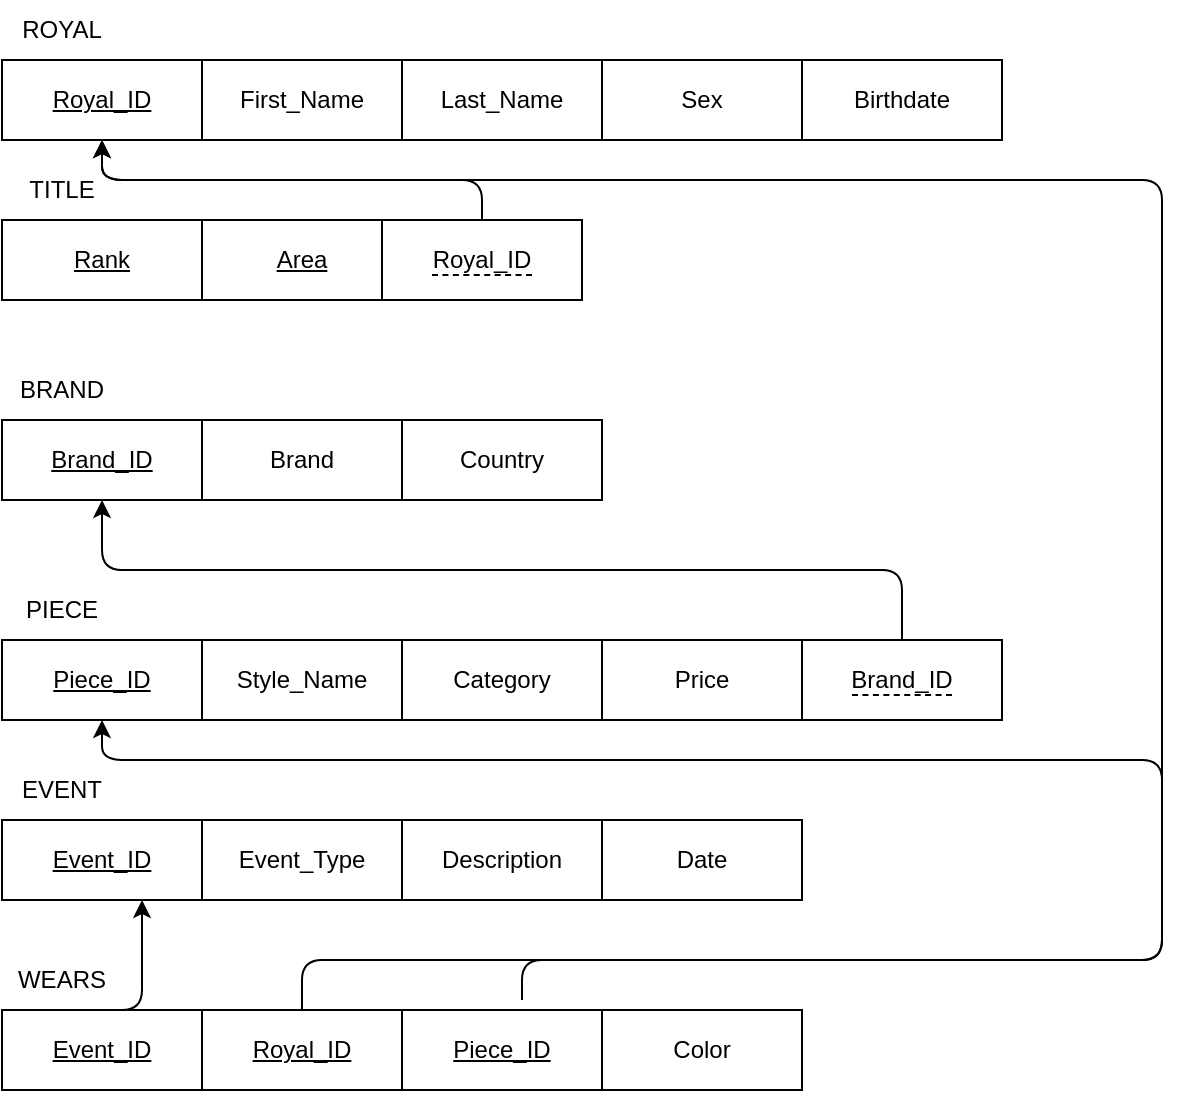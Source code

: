 <mxfile version="24.7.13" pages="2">
  <diagram name="Question 1" id="qt6AsqWTcgCWtk2knSs5">
    <mxGraphModel dx="1434" dy="746" grid="1" gridSize="10" guides="1" tooltips="1" connect="1" arrows="1" fold="1" page="1" pageScale="1" pageWidth="850" pageHeight="1100" math="0" shadow="0">
      <root>
        <mxCell id="0" />
        <mxCell id="1" parent="0" />
        <mxCell id="XtLrEkrMByZnyrp5Ug5a-1" value="&lt;u&gt;Royal_ID&lt;/u&gt;" style="whiteSpace=wrap;html=1;align=center;" vertex="1" parent="1">
          <mxGeometry x="70" y="70" width="100" height="40" as="geometry" />
        </mxCell>
        <mxCell id="XtLrEkrMByZnyrp5Ug5a-2" value="First_Name" style="whiteSpace=wrap;html=1;align=center;" vertex="1" parent="1">
          <mxGeometry x="170" y="70" width="100" height="40" as="geometry" />
        </mxCell>
        <mxCell id="XtLrEkrMByZnyrp5Ug5a-3" value="Last_Name" style="whiteSpace=wrap;html=1;align=center;" vertex="1" parent="1">
          <mxGeometry x="270" y="70" width="100" height="40" as="geometry" />
        </mxCell>
        <mxCell id="XtLrEkrMByZnyrp5Ug5a-4" value="Sex" style="whiteSpace=wrap;html=1;align=center;" vertex="1" parent="1">
          <mxGeometry x="370" y="70" width="100" height="40" as="geometry" />
        </mxCell>
        <mxCell id="XtLrEkrMByZnyrp5Ug5a-5" value="Birthdate" style="whiteSpace=wrap;html=1;align=center;" vertex="1" parent="1">
          <mxGeometry x="470" y="70" width="100" height="40" as="geometry" />
        </mxCell>
        <mxCell id="XtLrEkrMByZnyrp5Ug5a-6" value="ROYAL" style="text;html=1;strokeColor=none;fillColor=none;align=center;verticalAlign=middle;whiteSpace=wrap;rounded=0;" vertex="1" parent="1">
          <mxGeometry x="70" y="40" width="60" height="30" as="geometry" />
        </mxCell>
        <mxCell id="XtLrEkrMByZnyrp5Ug5a-7" value="&lt;u&gt;Rank&lt;/u&gt;" style="whiteSpace=wrap;html=1;align=center;" vertex="1" parent="1">
          <mxGeometry x="70" y="150" width="100" height="40" as="geometry" />
        </mxCell>
        <mxCell id="XtLrEkrMByZnyrp5Ug5a-8" value="&lt;u&gt;Area&lt;/u&gt;" style="whiteSpace=wrap;html=1;align=center;" vertex="1" parent="1">
          <mxGeometry x="170" y="150" width="100" height="40" as="geometry" />
        </mxCell>
        <mxCell id="XtLrEkrMByZnyrp5Ug5a-10" value="&lt;span style=&quot;border-bottom: 1px dashed;margin-bottom: 5px;&quot;&gt;Royal_ID&lt;/span&gt;" style="whiteSpace=wrap;html=1;align=center;" vertex="1" parent="1">
          <mxGeometry x="260" y="150" width="100" height="40" as="geometry" />
        </mxCell>
        <mxCell id="XtLrEkrMByZnyrp5Ug5a-11" value="" style="endArrow=classic;html=1;rounded=1;entryX=0.5;entryY=1;entryDx=0;entryDy=0;exitX=0.5;exitY=0;exitDx=0;exitDy=0;edgeStyle=orthogonalEdgeStyle;" edge="1" parent="1" source="XtLrEkrMByZnyrp5Ug5a-10" target="XtLrEkrMByZnyrp5Ug5a-1">
          <mxGeometry width="50" height="50" relative="1" as="geometry">
            <mxPoint x="410" y="130" as="sourcePoint" />
            <mxPoint x="300" y="140" as="targetPoint" />
          </mxGeometry>
        </mxCell>
        <mxCell id="XtLrEkrMByZnyrp5Ug5a-12" value="&lt;u&gt;Brand_ID&lt;/u&gt;" style="whiteSpace=wrap;html=1;align=center;" vertex="1" parent="1">
          <mxGeometry x="70" y="250" width="100" height="40" as="geometry" />
        </mxCell>
        <mxCell id="XtLrEkrMByZnyrp5Ug5a-13" value="Brand" style="whiteSpace=wrap;html=1;align=center;" vertex="1" parent="1">
          <mxGeometry x="170" y="250" width="100" height="40" as="geometry" />
        </mxCell>
        <mxCell id="XtLrEkrMByZnyrp5Ug5a-14" value="Country" style="whiteSpace=wrap;html=1;align=center;" vertex="1" parent="1">
          <mxGeometry x="270" y="250" width="100" height="40" as="geometry" />
        </mxCell>
        <mxCell id="XtLrEkrMByZnyrp5Ug5a-15" value="TITLE" style="text;html=1;strokeColor=none;fillColor=none;align=center;verticalAlign=middle;whiteSpace=wrap;rounded=0;" vertex="1" parent="1">
          <mxGeometry x="70" y="120" width="60" height="30" as="geometry" />
        </mxCell>
        <mxCell id="XtLrEkrMByZnyrp5Ug5a-16" value="BRAND" style="text;html=1;strokeColor=none;fillColor=none;align=center;verticalAlign=middle;whiteSpace=wrap;rounded=0;" vertex="1" parent="1">
          <mxGeometry x="70" y="220" width="60" height="30" as="geometry" />
        </mxCell>
        <mxCell id="XtLrEkrMByZnyrp5Ug5a-17" value="&lt;u&gt;Piece_ID&lt;/u&gt;" style="whiteSpace=wrap;html=1;align=center;" vertex="1" parent="1">
          <mxGeometry x="70" y="360" width="100" height="40" as="geometry" />
        </mxCell>
        <mxCell id="XtLrEkrMByZnyrp5Ug5a-18" value="Style_Name" style="whiteSpace=wrap;html=1;align=center;" vertex="1" parent="1">
          <mxGeometry x="170" y="360" width="100" height="40" as="geometry" />
        </mxCell>
        <mxCell id="XtLrEkrMByZnyrp5Ug5a-19" value="Category" style="whiteSpace=wrap;html=1;align=center;" vertex="1" parent="1">
          <mxGeometry x="270" y="360" width="100" height="40" as="geometry" />
        </mxCell>
        <mxCell id="XtLrEkrMByZnyrp5Ug5a-20" value="PIECE" style="text;html=1;strokeColor=none;fillColor=none;align=center;verticalAlign=middle;whiteSpace=wrap;rounded=0;" vertex="1" parent="1">
          <mxGeometry x="70" y="330" width="60" height="30" as="geometry" />
        </mxCell>
        <mxCell id="XtLrEkrMByZnyrp5Ug5a-21" value="Price" style="whiteSpace=wrap;html=1;align=center;" vertex="1" parent="1">
          <mxGeometry x="370" y="360" width="100" height="40" as="geometry" />
        </mxCell>
        <mxCell id="XtLrEkrMByZnyrp5Ug5a-23" value="&lt;span style=&quot;border-bottom: 1px dashed;margin-bottom: 5px;&quot;&gt;Brand_ID&lt;/span&gt;" style="whiteSpace=wrap;html=1;align=center;" vertex="1" parent="1">
          <mxGeometry x="470" y="360" width="100" height="40" as="geometry" />
        </mxCell>
        <mxCell id="XtLrEkrMByZnyrp5Ug5a-24" value="" style="endArrow=classic;html=1;rounded=1;entryX=0.5;entryY=1;entryDx=0;entryDy=0;exitX=0.5;exitY=0;exitDx=0;exitDy=0;edgeStyle=orthogonalEdgeStyle;" edge="1" parent="1" source="XtLrEkrMByZnyrp5Ug5a-23" target="XtLrEkrMByZnyrp5Ug5a-12">
          <mxGeometry width="50" height="50" relative="1" as="geometry">
            <mxPoint x="410" y="510" as="sourcePoint" />
            <mxPoint x="460" y="460" as="targetPoint" />
          </mxGeometry>
        </mxCell>
        <mxCell id="XtLrEkrMByZnyrp5Ug5a-25" value="&lt;u&gt;Event_ID&lt;/u&gt;" style="whiteSpace=wrap;html=1;align=center;" vertex="1" parent="1">
          <mxGeometry x="70" y="450" width="100" height="40" as="geometry" />
        </mxCell>
        <mxCell id="XtLrEkrMByZnyrp5Ug5a-26" value="Event_Type" style="whiteSpace=wrap;html=1;align=center;" vertex="1" parent="1">
          <mxGeometry x="170" y="450" width="100" height="40" as="geometry" />
        </mxCell>
        <mxCell id="XtLrEkrMByZnyrp5Ug5a-27" value="Description" style="whiteSpace=wrap;html=1;align=center;" vertex="1" parent="1">
          <mxGeometry x="270" y="450" width="100" height="40" as="geometry" />
        </mxCell>
        <mxCell id="XtLrEkrMByZnyrp5Ug5a-28" value="EVENT" style="text;html=1;strokeColor=none;fillColor=none;align=center;verticalAlign=middle;whiteSpace=wrap;rounded=0;" vertex="1" parent="1">
          <mxGeometry x="70" y="420" width="60" height="30" as="geometry" />
        </mxCell>
        <mxCell id="XtLrEkrMByZnyrp5Ug5a-29" value="Date" style="whiteSpace=wrap;html=1;align=center;" vertex="1" parent="1">
          <mxGeometry x="370" y="450" width="100" height="40" as="geometry" />
        </mxCell>
        <mxCell id="XtLrEkrMByZnyrp5Ug5a-31" value="&lt;u&gt;Event_ID&lt;/u&gt;" style="whiteSpace=wrap;html=1;align=center;" vertex="1" parent="1">
          <mxGeometry x="70" y="545" width="100" height="40" as="geometry" />
        </mxCell>
        <mxCell id="XtLrEkrMByZnyrp5Ug5a-34" value="WEARS" style="text;html=1;strokeColor=none;fillColor=none;align=center;verticalAlign=middle;whiteSpace=wrap;rounded=0;" vertex="1" parent="1">
          <mxGeometry x="70" y="515" width="60" height="30" as="geometry" />
        </mxCell>
        <mxCell id="XtLrEkrMByZnyrp5Ug5a-35" value="Color" style="whiteSpace=wrap;html=1;align=center;" vertex="1" parent="1">
          <mxGeometry x="370" y="545" width="100" height="40" as="geometry" />
        </mxCell>
        <mxCell id="XtLrEkrMByZnyrp5Ug5a-37" value="&lt;u&gt;Royal_ID&lt;/u&gt;" style="whiteSpace=wrap;html=1;align=center;" vertex="1" parent="1">
          <mxGeometry x="170" y="545" width="100" height="40" as="geometry" />
        </mxCell>
        <mxCell id="XtLrEkrMByZnyrp5Ug5a-38" value="&lt;u&gt;Piece_ID&lt;/u&gt;" style="whiteSpace=wrap;html=1;align=center;" vertex="1" parent="1">
          <mxGeometry x="270" y="545" width="100" height="40" as="geometry" />
        </mxCell>
        <mxCell id="XtLrEkrMByZnyrp5Ug5a-39" value="" style="endArrow=classic;html=1;rounded=1;edgeStyle=orthogonalEdgeStyle;exitX=0.5;exitY=0;exitDx=0;exitDy=0;" edge="1" parent="1" source="XtLrEkrMByZnyrp5Ug5a-31" target="XtLrEkrMByZnyrp5Ug5a-25">
          <mxGeometry width="50" height="50" relative="1" as="geometry">
            <mxPoint x="140" y="540" as="sourcePoint" />
            <mxPoint x="160" y="690" as="targetPoint" />
            <Array as="points">
              <mxPoint x="140" y="545" />
            </Array>
          </mxGeometry>
        </mxCell>
        <mxCell id="XtLrEkrMByZnyrp5Ug5a-40" value="" style="endArrow=classic;html=1;rounded=1;exitX=0.5;exitY=0;exitDx=0;exitDy=0;edgeStyle=orthogonalEdgeStyle;" edge="1" parent="1" source="XtLrEkrMByZnyrp5Ug5a-37" target="XtLrEkrMByZnyrp5Ug5a-1">
          <mxGeometry width="50" height="50" relative="1" as="geometry">
            <mxPoint x="530" y="370" as="sourcePoint" />
            <mxPoint x="130" y="300" as="targetPoint" />
            <Array as="points">
              <mxPoint x="220" y="520" />
              <mxPoint x="650" y="520" />
              <mxPoint x="650" y="130" />
              <mxPoint x="120" y="130" />
            </Array>
          </mxGeometry>
        </mxCell>
        <mxCell id="XtLrEkrMByZnyrp5Ug5a-41" value="" style="endArrow=classic;html=1;rounded=1;entryX=0.5;entryY=1;entryDx=0;entryDy=0;edgeStyle=orthogonalEdgeStyle;" edge="1" parent="1" target="XtLrEkrMByZnyrp5Ug5a-17">
          <mxGeometry width="50" height="50" relative="1" as="geometry">
            <mxPoint x="330" y="540" as="sourcePoint" />
            <mxPoint x="140" y="310" as="targetPoint" />
            <Array as="points">
              <mxPoint x="330" y="520" />
              <mxPoint x="650" y="520" />
              <mxPoint x="650" y="420" />
              <mxPoint x="120" y="420" />
            </Array>
          </mxGeometry>
        </mxCell>
      </root>
    </mxGraphModel>
  </diagram>
  <diagram id="0z_2_jymY5s0Qkgip9uz" name="Question 2">
    <mxGraphModel dx="984" dy="626" grid="1" gridSize="10" guides="1" tooltips="1" connect="1" arrows="1" fold="1" page="1" pageScale="1" pageWidth="1200" pageHeight="1920" math="0" shadow="0">
      <root>
        <mxCell id="0" />
        <mxCell id="1" parent="0" />
        <mxCell id="-pftPqS-G9Bl5nPLpsxy-1" value="&lt;u&gt;Castle_ID&lt;/u&gt;" style="whiteSpace=wrap;html=1;align=center;" parent="1" vertex="1">
          <mxGeometry x="40" y="60" width="100" height="40" as="geometry" />
        </mxCell>
        <mxCell id="-pftPqS-G9Bl5nPLpsxy-2" value="Castle" style="whiteSpace=wrap;html=1;align=center;" parent="1" vertex="1">
          <mxGeometry x="140" y="60" width="100" height="40" as="geometry" />
        </mxCell>
        <mxCell id="-pftPqS-G9Bl5nPLpsxy-3" value="Constructed" style="whiteSpace=wrap;html=1;align=center;" parent="1" vertex="1">
          <mxGeometry x="240" y="60" width="100" height="40" as="geometry" />
        </mxCell>
        <mxCell id="-pftPqS-G9Bl5nPLpsxy-4" value="GIS" style="whiteSpace=wrap;html=1;align=center;" parent="1" vertex="1">
          <mxGeometry x="340" y="60" width="100" height="40" as="geometry" />
        </mxCell>
        <mxCell id="-pftPqS-G9Bl5nPLpsxy-5" value="Country_ID" style="whiteSpace=wrap;html=1;align=center;" parent="1" vertex="1">
          <mxGeometry x="440" y="60" width="100" height="40" as="geometry" />
        </mxCell>
        <mxCell id="-pftPqS-G9Bl5nPLpsxy-6" value="Monarchy" style="whiteSpace=wrap;html=1;align=center;" parent="1" vertex="1">
          <mxGeometry x="640" y="60" width="100" height="40" as="geometry" />
        </mxCell>
        <mxCell id="-pftPqS-G9Bl5nPLpsxy-7" value="Website" style="whiteSpace=wrap;html=1;align=center;" parent="1" vertex="1">
          <mxGeometry x="740" y="60" width="100" height="40" as="geometry" />
        </mxCell>
        <mxCell id="-pftPqS-G9Bl5nPLpsxy-8" value="Accessible" style="whiteSpace=wrap;html=1;align=center;" parent="1" vertex="1">
          <mxGeometry x="840" y="60" width="100" height="40" as="geometry" />
        </mxCell>
        <mxCell id="-pftPqS-G9Bl5nPLpsxy-10" value="Rating" style="whiteSpace=wrap;html=1;align=center;" parent="1" vertex="1">
          <mxGeometry x="940" y="60" width="100" height="40" as="geometry" />
        </mxCell>
        <mxCell id="-pftPqS-G9Bl5nPLpsxy-11" value="&lt;u&gt;Reviewer_ID&lt;/u&gt;" style="whiteSpace=wrap;html=1;align=center;" parent="1" vertex="1">
          <mxGeometry x="1040" y="60" width="100" height="40" as="geometry" />
        </mxCell>
        <mxCell id="-pftPqS-G9Bl5nPLpsxy-12" value="Screen_Name" style="whiteSpace=wrap;html=1;align=center;" parent="1" vertex="1">
          <mxGeometry x="1140" y="60" width="100" height="40" as="geometry" />
        </mxCell>
        <mxCell id="-pftPqS-G9Bl5nPLpsxy-13" value="Review" style="whiteSpace=wrap;html=1;align=center;" parent="1" vertex="1">
          <mxGeometry x="1240" y="60" width="100" height="40" as="geometry" />
        </mxCell>
        <mxCell id="-pftPqS-G9Bl5nPLpsxy-14" value="Country" style="whiteSpace=wrap;html=1;align=center;" parent="1" vertex="1">
          <mxGeometry x="540" y="60" width="100" height="40" as="geometry" />
        </mxCell>
        <mxCell id="-pftPqS-G9Bl5nPLpsxy-15" value="&lt;span style=&quot;color: rgb(14, 16, 26); background: transparent; margin-top:0pt; margin-bottom:0pt;;&quot; data-preserver-spaces=&quot;true&quot;&gt;This dataset is in&amp;nbsp;&lt;/span&gt;&lt;strong style=&quot;color: rgb(14, 16, 26); background: transparent; margin-top:0pt; margin-bottom:0pt;&quot;&gt;the First Normal Form (1NF)&lt;/strong&gt;&lt;span style=&quot;color: rgb(14, 16, 26); background: transparent; margin-top:0pt; margin-bottom:0pt;;&quot; data-preserver-spaces=&quot;true&quot;&gt;&amp;nbsp;but&amp;nbsp;&lt;/span&gt;&lt;strong style=&quot;color: rgb(14, 16, 26); background: transparent; margin-top:0pt; margin-bottom:0pt;&quot;&gt;not the Second Normal Form (2NF)&lt;/strong&gt;&lt;span style=&quot;color: rgb(14, 16, 26); background: transparent; margin-top:0pt; margin-bottom:0pt;;&quot; data-preserver-spaces=&quot;true&quot;&gt;&amp;nbsp;because it has partial dependencies on the composite primary key. In this case,&amp;nbsp;Castle_ID&amp;nbsp;and&amp;nbsp;Reviewer_ID&amp;nbsp;form the composite key. However, columns like&amp;nbsp;Castle,&amp;nbsp;Constructed,&amp;nbsp;GIS,&amp;nbsp;Country_ID,&amp;nbsp;Country,&amp;nbsp;Monarchy, and&amp;nbsp;Website&amp;nbsp;depend only on the&amp;nbsp;Castle_ID, not the full composite key. Since these attributes are related to the castle itself, not to individual reviews, they violate the rule of 2NF, which requires that non-key attributes must depend on the entire primary key, not just part of it. Therefore, the table contains partial dependencies and is not fully normalized to 2NF.&lt;/span&gt;" style="text;html=1;strokeColor=none;fillColor=none;align=center;verticalAlign=middle;whiteSpace=wrap;rounded=0;" parent="1" vertex="1">
          <mxGeometry x="40" y="180" width="1140" height="30" as="geometry" />
        </mxCell>
        <mxCell id="-pftPqS-G9Bl5nPLpsxy-16" value="CASTLES" style="text;html=1;strokeColor=none;fillColor=none;align=center;verticalAlign=middle;whiteSpace=wrap;rounded=0;" parent="1" vertex="1">
          <mxGeometry x="40" y="30" width="60" height="30" as="geometry" />
        </mxCell>
        <mxCell id="hrpu014kRbfL_KWZwgm--1" value="&lt;u&gt;Castle_ID&lt;/u&gt;" style="whiteSpace=wrap;html=1;align=center;" parent="1" vertex="1">
          <mxGeometry x="40" y="410" width="100" height="40" as="geometry" />
        </mxCell>
        <mxCell id="hrpu014kRbfL_KWZwgm--2" value="Castle" style="whiteSpace=wrap;html=1;align=center;" parent="1" vertex="1">
          <mxGeometry x="140" y="410" width="100" height="40" as="geometry" />
        </mxCell>
        <mxCell id="hrpu014kRbfL_KWZwgm--3" value="Constructed" style="whiteSpace=wrap;html=1;align=center;" parent="1" vertex="1">
          <mxGeometry x="240" y="410" width="100" height="40" as="geometry" />
        </mxCell>
        <mxCell id="hrpu014kRbfL_KWZwgm--4" value="GIS" style="whiteSpace=wrap;html=1;align=center;" parent="1" vertex="1">
          <mxGeometry x="340" y="410" width="100" height="40" as="geometry" />
        </mxCell>
        <mxCell id="hrpu014kRbfL_KWZwgm--6" value="CASTLES" style="text;html=1;strokeColor=none;fillColor=none;align=left;verticalAlign=middle;whiteSpace=wrap;rounded=0;" parent="1" vertex="1">
          <mxGeometry x="40" y="380" width="440" height="30" as="geometry" />
        </mxCell>
        <mxCell id="hrpu014kRbfL_KWZwgm--7" value="&lt;u&gt;Country_ID&lt;/u&gt;" style="whiteSpace=wrap;html=1;align=center;" parent="1" vertex="1">
          <mxGeometry x="40" y="300" width="100" height="40" as="geometry" />
        </mxCell>
        <mxCell id="hrpu014kRbfL_KWZwgm--8" value="Country" style="whiteSpace=wrap;html=1;align=center;" parent="1" vertex="1">
          <mxGeometry x="140" y="300" width="100" height="40" as="geometry" />
        </mxCell>
        <mxCell id="hrpu014kRbfL_KWZwgm--9" value="Monarchy" style="whiteSpace=wrap;html=1;align=center;" parent="1" vertex="1">
          <mxGeometry x="240" y="300" width="100" height="40" as="geometry" />
        </mxCell>
        <mxCell id="hrpu014kRbfL_KWZwgm--12" value="COUNTRIES" style="text;html=1;strokeColor=none;fillColor=none;align=left;verticalAlign=middle;whiteSpace=wrap;rounded=0;" parent="1" vertex="1">
          <mxGeometry x="40" y="270" width="300" height="30" as="geometry" />
        </mxCell>
        <mxCell id="hrpu014kRbfL_KWZwgm--13" value="Website" style="whiteSpace=wrap;html=1;align=center;" parent="1" vertex="1">
          <mxGeometry x="440" y="410" width="100" height="40" as="geometry" />
        </mxCell>
        <mxCell id="hrpu014kRbfL_KWZwgm--14" value="Accessible" style="whiteSpace=wrap;html=1;align=center;" parent="1" vertex="1">
          <mxGeometry x="540" y="410" width="100" height="40" as="geometry" />
        </mxCell>
        <mxCell id="hrpu014kRbfL_KWZwgm--15" value="&lt;u&gt;Castle_ID&lt;/u&gt;" style="whiteSpace=wrap;html=1;align=center;" parent="1" vertex="1">
          <mxGeometry x="40" y="610" width="100" height="40" as="geometry" />
        </mxCell>
        <mxCell id="hrpu014kRbfL_KWZwgm--16" value="Review" style="whiteSpace=wrap;html=1;align=center;" parent="1" vertex="1">
          <mxGeometry x="340" y="610" width="100" height="40" as="geometry" />
        </mxCell>
        <mxCell id="hrpu014kRbfL_KWZwgm--17" value="Rating" style="whiteSpace=wrap;html=1;align=center;" parent="1" vertex="1">
          <mxGeometry x="240" y="610" width="100" height="40" as="geometry" />
        </mxCell>
        <mxCell id="hrpu014kRbfL_KWZwgm--18" value="REVIEWS" style="text;html=1;strokeColor=none;fillColor=none;align=left;verticalAlign=middle;whiteSpace=wrap;rounded=0;" parent="1" vertex="1">
          <mxGeometry x="40" y="580" width="290" height="30" as="geometry" />
        </mxCell>
        <mxCell id="hrpu014kRbfL_KWZwgm--20" value="&lt;u&gt;Reviewer_ID&lt;/u&gt;" style="whiteSpace=wrap;html=1;align=center;" parent="1" vertex="1">
          <mxGeometry x="140" y="610" width="100" height="40" as="geometry" />
        </mxCell>
        <mxCell id="hrpu014kRbfL_KWZwgm--21" value="&lt;span style=&quot;border-bottom: 1px dashed;margin-bottom: 5px;&quot;&gt;Country_ID&lt;/span&gt;" style="whiteSpace=wrap;html=1;align=center;" parent="1" vertex="1">
          <mxGeometry x="640" y="410" width="100" height="40" as="geometry" />
        </mxCell>
        <mxCell id="hrpu014kRbfL_KWZwgm--22" value="Screen_Name" style="whiteSpace=wrap;html=1;align=center;" parent="1" vertex="1">
          <mxGeometry x="140" y="530" width="100" height="40" as="geometry" />
        </mxCell>
        <mxCell id="hrpu014kRbfL_KWZwgm--23" value="" style="endArrow=classic;html=1;rounded=1;entryX=0.5;entryY=1;entryDx=0;entryDy=0;exitX=0.5;exitY=0;exitDx=0;exitDy=0;edgeStyle=orthogonalEdgeStyle;" parent="1" source="hrpu014kRbfL_KWZwgm--21" target="hrpu014kRbfL_KWZwgm--7" edge="1">
          <mxGeometry width="50" height="50" relative="1" as="geometry">
            <mxPoint x="280" y="400" as="sourcePoint" />
            <mxPoint x="330" y="350" as="targetPoint" />
          </mxGeometry>
        </mxCell>
        <mxCell id="hrpu014kRbfL_KWZwgm--24" value="" style="endArrow=classic;html=1;rounded=1;entryX=0.5;entryY=1;entryDx=0;entryDy=0;exitX=0.5;exitY=0;exitDx=0;exitDy=0;edgeStyle=orthogonalEdgeStyle;" parent="1" source="hrpu014kRbfL_KWZwgm--15" target="hrpu014kRbfL_KWZwgm--1" edge="1">
          <mxGeometry width="50" height="50" relative="1" as="geometry">
            <mxPoint x="280" y="400" as="sourcePoint" />
            <mxPoint x="330" y="350" as="targetPoint" />
            <Array as="points">
              <mxPoint x="90" y="590" />
              <mxPoint x="410" y="590" />
              <mxPoint x="410" y="470" />
              <mxPoint x="90" y="470" />
            </Array>
          </mxGeometry>
        </mxCell>
        <mxCell id="6-8-isJXeQKGBzi7rpHh-2" style="edgeStyle=orthogonalEdgeStyle;rounded=1;orthogonalLoop=1;jettySize=auto;html=1;exitX=0.5;exitY=1;exitDx=0;exitDy=0;entryX=0.5;entryY=1;entryDx=0;entryDy=0;curved=0;endArrow=none;endFill=0;startArrow=classic;startFill=1;" edge="1" parent="1" source="6-8-isJXeQKGBzi7rpHh-1" target="hrpu014kRbfL_KWZwgm--18">
          <mxGeometry relative="1" as="geometry">
            <Array as="points">
              <mxPoint x="90" y="590" />
              <mxPoint x="185" y="590" />
            </Array>
          </mxGeometry>
        </mxCell>
        <mxCell id="6-8-isJXeQKGBzi7rpHh-1" value="&lt;u&gt;Reviewer_ID&lt;/u&gt;" style="whiteSpace=wrap;html=1;align=center;" vertex="1" parent="1">
          <mxGeometry x="40" y="530" width="100" height="40" as="geometry" />
        </mxCell>
        <mxCell id="6-8-isJXeQKGBzi7rpHh-3" value="REVIEWERS" style="text;html=1;strokeColor=none;fillColor=none;align=left;verticalAlign=middle;whiteSpace=wrap;rounded=0;" vertex="1" parent="1">
          <mxGeometry x="40" y="500" width="290" height="30" as="geometry" />
        </mxCell>
      </root>
    </mxGraphModel>
  </diagram>
</mxfile>
